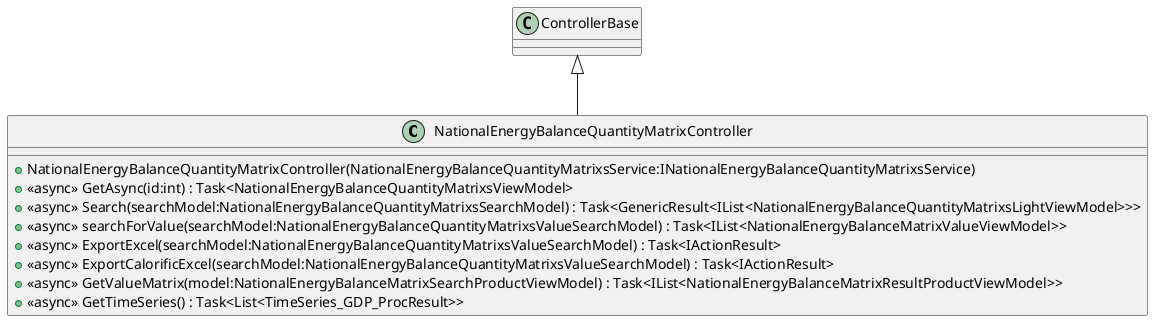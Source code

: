 @startuml
class NationalEnergyBalanceQuantityMatrixController {
    + NationalEnergyBalanceQuantityMatrixController(NationalEnergyBalanceQuantityMatrixsService:INationalEnergyBalanceQuantityMatrixsService)
    + <<async>> GetAsync(id:int) : Task<NationalEnergyBalanceQuantityMatrixsViewModel>
    + <<async>> Search(searchModel:NationalEnergyBalanceQuantityMatrixsSearchModel) : Task<GenericResult<IList<NationalEnergyBalanceQuantityMatrixsLightViewModel>>>
    + <<async>> searchForValue(searchModel:NationalEnergyBalanceQuantityMatrixsValueSearchModel) : Task<IList<NationalEnergyBalanceMatrixValueViewModel>>
    + <<async>> ExportExcel(searchModel:NationalEnergyBalanceQuantityMatrixsValueSearchModel) : Task<IActionResult>
    + <<async>> ExportCalorificExcel(searchModel:NationalEnergyBalanceQuantityMatrixsValueSearchModel) : Task<IActionResult>
    + <<async>> GetValueMatrix(model:NationalEnergyBalanceMatrixSearchProductViewModel) : Task<IList<NationalEnergyBalanceMatrixResultProductViewModel>>
    + <<async>> GetTimeSeries() : Task<List<TimeSeries_GDP_ProcResult>>
}
ControllerBase <|-- NationalEnergyBalanceQuantityMatrixController
@enduml
